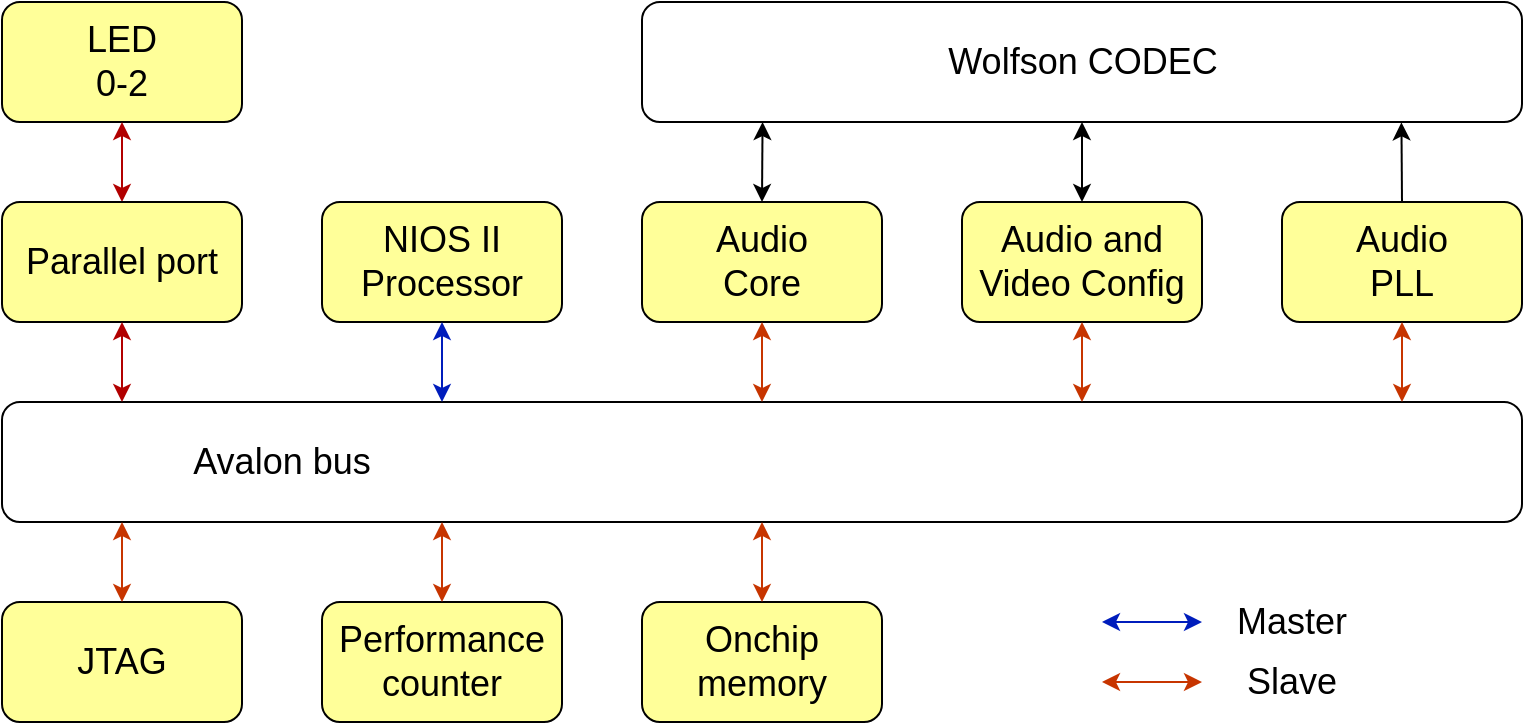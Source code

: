 <mxfile version="21.3.7" type="device">
  <diagram name="Page-1" id="df-2c7o3fvR80B4m2EIF">
    <mxGraphModel dx="1221" dy="664" grid="1" gridSize="10" guides="1" tooltips="1" connect="1" arrows="1" fold="1" page="1" pageScale="1" pageWidth="827" pageHeight="1169" math="0" shadow="0">
      <root>
        <mxCell id="0" />
        <mxCell id="1" parent="0" />
        <mxCell id="2fdZFBAq9TxM26RNQhWu-1" value="" style="rounded=1;whiteSpace=wrap;html=1;fillColor=#FFFF99;" parent="1" vertex="1">
          <mxGeometry x="40" y="20" width="120" height="60" as="geometry" />
        </mxCell>
        <mxCell id="2fdZFBAq9TxM26RNQhWu-2" value="&lt;span style=&quot;font-size: 18px;&quot;&gt;LED&lt;br&gt;0-2&lt;br&gt;&lt;/span&gt;" style="text;html=1;strokeColor=none;fillColor=none;align=center;verticalAlign=middle;whiteSpace=wrap;rounded=0;" parent="1" vertex="1">
          <mxGeometry x="50" y="30" width="100" height="40" as="geometry" />
        </mxCell>
        <mxCell id="2fdZFBAq9TxM26RNQhWu-7" value="" style="rounded=1;whiteSpace=wrap;html=1;" parent="1" vertex="1">
          <mxGeometry x="40" y="220" width="760" height="60" as="geometry" />
        </mxCell>
        <mxCell id="2fdZFBAq9TxM26RNQhWu-8" value="&lt;font style=&quot;font-size: 18px;&quot;&gt;Avalon bus&lt;/font&gt;" style="text;html=1;strokeColor=none;fillColor=none;align=center;verticalAlign=middle;whiteSpace=wrap;rounded=0;" parent="1" vertex="1">
          <mxGeometry x="130" y="230" width="100" height="40" as="geometry" />
        </mxCell>
        <mxCell id="2fdZFBAq9TxM26RNQhWu-17" value="" style="rounded=1;whiteSpace=wrap;html=1;fillColor=#FFFF99;" parent="1" vertex="1">
          <mxGeometry x="200" y="120" width="120" height="60" as="geometry" />
        </mxCell>
        <mxCell id="2fdZFBAq9TxM26RNQhWu-18" value="&lt;font style=&quot;font-size: 18px;&quot;&gt;NIOS II Processor&lt;/font&gt;" style="text;html=1;strokeColor=none;fillColor=none;align=center;verticalAlign=middle;whiteSpace=wrap;rounded=0;" parent="1" vertex="1">
          <mxGeometry x="210" y="130" width="100" height="40" as="geometry" />
        </mxCell>
        <mxCell id="2fdZFBAq9TxM26RNQhWu-21" value="" style="endArrow=classic;startArrow=classic;html=1;rounded=0;entryX=0.5;entryY=1;entryDx=0;entryDy=0;fillColor=#0050ef;strokeColor=#001DBC;" parent="1" target="2fdZFBAq9TxM26RNQhWu-17" edge="1">
          <mxGeometry width="50" height="50" relative="1" as="geometry">
            <mxPoint x="260" y="220" as="sourcePoint" />
            <mxPoint x="160" y="220" as="targetPoint" />
          </mxGeometry>
        </mxCell>
        <mxCell id="2fdZFBAq9TxM26RNQhWu-24" value="" style="endArrow=classic;startArrow=classic;html=1;rounded=0;entryX=0.5;entryY=1;entryDx=0;entryDy=0;fillColor=#e51400;strokeColor=#B20000;" parent="1" target="2fdZFBAq9TxM26RNQhWu-1" edge="1">
          <mxGeometry width="50" height="50" relative="1" as="geometry">
            <mxPoint x="100" y="120" as="sourcePoint" />
            <mxPoint x="-90" y="110" as="targetPoint" />
          </mxGeometry>
        </mxCell>
        <mxCell id="2fdZFBAq9TxM26RNQhWu-30" value="" style="rounded=1;whiteSpace=wrap;html=1;fillColor=#FFFF99;" parent="1" vertex="1">
          <mxGeometry x="200" y="320" width="120" height="60" as="geometry" />
        </mxCell>
        <mxCell id="2fdZFBAq9TxM26RNQhWu-31" value="&lt;font style=&quot;font-size: 18px;&quot;&gt;Performance&lt;br&gt;counter&lt;br&gt;&lt;/font&gt;" style="text;html=1;strokeColor=none;fillColor=none;align=center;verticalAlign=middle;whiteSpace=wrap;rounded=0;" parent="1" vertex="1">
          <mxGeometry x="210" y="330" width="100" height="40" as="geometry" />
        </mxCell>
        <mxCell id="2fdZFBAq9TxM26RNQhWu-32" value="" style="endArrow=classic;startArrow=classic;html=1;rounded=0;exitX=0.5;exitY=0;exitDx=0;exitDy=0;fillColor=#fa6800;strokeColor=#C73500;" parent="1" source="2fdZFBAq9TxM26RNQhWu-30" edge="1">
          <mxGeometry width="50" height="50" relative="1" as="geometry">
            <mxPoint x="360" y="390" as="sourcePoint" />
            <mxPoint x="260" y="280" as="targetPoint" />
          </mxGeometry>
        </mxCell>
        <mxCell id="2fdZFBAq9TxM26RNQhWu-33" value="" style="rounded=1;whiteSpace=wrap;html=1;fillColor=#FFFF99;" parent="1" vertex="1">
          <mxGeometry x="40" y="320" width="120" height="60" as="geometry" />
        </mxCell>
        <mxCell id="2fdZFBAq9TxM26RNQhWu-35" value="" style="endArrow=classic;startArrow=classic;html=1;rounded=0;entryX=0.5;entryY=0;entryDx=0;entryDy=0;fillColor=#fa6800;strokeColor=#C73500;" parent="1" target="2fdZFBAq9TxM26RNQhWu-33" edge="1">
          <mxGeometry width="50" height="50" relative="1" as="geometry">
            <mxPoint x="100" y="280" as="sourcePoint" />
            <mxPoint x="160" y="400" as="targetPoint" />
            <Array as="points">
              <mxPoint x="100" y="300" />
            </Array>
          </mxGeometry>
        </mxCell>
        <mxCell id="2fdZFBAq9TxM26RNQhWu-36" value="" style="rounded=1;whiteSpace=wrap;html=1;fillColor=#FFFF99;" parent="1" vertex="1">
          <mxGeometry x="360" y="120" width="120" height="60" as="geometry" />
        </mxCell>
        <mxCell id="2fdZFBAq9TxM26RNQhWu-38" value="" style="endArrow=classic;startArrow=classic;html=1;rounded=0;fillColor=#fa6800;strokeColor=#C73500;" parent="1" edge="1">
          <mxGeometry width="50" height="50" relative="1" as="geometry">
            <mxPoint x="420" y="220" as="sourcePoint" />
            <mxPoint x="420" y="180" as="targetPoint" />
          </mxGeometry>
        </mxCell>
        <mxCell id="2fdZFBAq9TxM26RNQhWu-41" value="&lt;font style=&quot;font-size: 18px;&quot;&gt;JTAG&lt;/font&gt;" style="text;html=1;strokeColor=none;fillColor=none;align=center;verticalAlign=middle;whiteSpace=wrap;rounded=0;" parent="1" vertex="1">
          <mxGeometry x="50" y="330" width="100" height="40" as="geometry" />
        </mxCell>
        <mxCell id="2fdZFBAq9TxM26RNQhWu-49" value="" style="endArrow=classic;startArrow=classic;html=1;rounded=0;fillColor=#0050ef;strokeColor=#001DBC;" parent="1" edge="1">
          <mxGeometry width="50" height="50" relative="1" as="geometry">
            <mxPoint x="640" y="330" as="sourcePoint" />
            <mxPoint x="590" y="330" as="targetPoint" />
          </mxGeometry>
        </mxCell>
        <mxCell id="2fdZFBAq9TxM26RNQhWu-50" value="" style="endArrow=classic;startArrow=classic;html=1;rounded=0;fillColor=#fa6800;strokeColor=#C73500;" parent="1" edge="1">
          <mxGeometry width="50" height="50" relative="1" as="geometry">
            <mxPoint x="590" y="360" as="sourcePoint" />
            <mxPoint x="640" y="360" as="targetPoint" />
          </mxGeometry>
        </mxCell>
        <mxCell id="2fdZFBAq9TxM26RNQhWu-51" value="&lt;font style=&quot;font-size: 18px;&quot;&gt;Master&lt;br&gt;&lt;/font&gt;" style="text;html=1;strokeColor=none;fillColor=none;align=center;verticalAlign=middle;whiteSpace=wrap;rounded=0;" parent="1" vertex="1">
          <mxGeometry x="660" y="320" width="50" height="20" as="geometry" />
        </mxCell>
        <mxCell id="7jhj6rdcTujtURosXQOu-1" value="&lt;font style=&quot;font-size: 18px;&quot;&gt;Audio&lt;br&gt;Core&lt;br&gt;&lt;/font&gt;" style="text;html=1;strokeColor=none;fillColor=none;align=center;verticalAlign=middle;whiteSpace=wrap;rounded=0;" parent="1" vertex="1">
          <mxGeometry x="370" y="130" width="100" height="40" as="geometry" />
        </mxCell>
        <mxCell id="7jhj6rdcTujtURosXQOu-9" value="&lt;font style=&quot;font-size: 18px;&quot;&gt;Slave&lt;br&gt;&lt;/font&gt;" style="text;html=1;strokeColor=none;fillColor=none;align=center;verticalAlign=middle;whiteSpace=wrap;rounded=0;" parent="1" vertex="1">
          <mxGeometry x="660" y="350" width="50" height="20" as="geometry" />
        </mxCell>
        <mxCell id="dcm8vgPeHdZdAlZa73Xj-2" value="" style="rounded=1;whiteSpace=wrap;html=1;fillColor=#FFFF99;" parent="1" vertex="1">
          <mxGeometry x="360" y="320" width="120" height="60" as="geometry" />
        </mxCell>
        <mxCell id="dcm8vgPeHdZdAlZa73Xj-3" value="&lt;font style=&quot;font-size: 18px;&quot;&gt;Onchip&lt;br&gt;memory&lt;br&gt;&lt;/font&gt;" style="text;html=1;strokeColor=none;fillColor=none;align=center;verticalAlign=middle;whiteSpace=wrap;rounded=0;" parent="1" vertex="1">
          <mxGeometry x="370" y="330" width="100" height="40" as="geometry" />
        </mxCell>
        <mxCell id="dcm8vgPeHdZdAlZa73Xj-4" value="" style="endArrow=classic;startArrow=classic;html=1;rounded=0;exitX=0.5;exitY=0;exitDx=0;exitDy=0;fillColor=#fa6800;strokeColor=#C73500;" parent="1" source="dcm8vgPeHdZdAlZa73Xj-2" edge="1">
          <mxGeometry width="50" height="50" relative="1" as="geometry">
            <mxPoint x="520" y="390" as="sourcePoint" />
            <mxPoint x="420" y="280" as="targetPoint" />
          </mxGeometry>
        </mxCell>
        <mxCell id="dcm8vgPeHdZdAlZa73Xj-5" value="" style="rounded=1;whiteSpace=wrap;html=1;fillColor=#FFFF99;" parent="1" vertex="1">
          <mxGeometry x="40" y="120" width="120" height="60" as="geometry" />
        </mxCell>
        <mxCell id="dcm8vgPeHdZdAlZa73Xj-6" value="&lt;span style=&quot;font-size: 18px;&quot;&gt;Parallel port&lt;/span&gt;" style="text;html=1;strokeColor=none;fillColor=none;align=center;verticalAlign=middle;whiteSpace=wrap;rounded=0;" parent="1" vertex="1">
          <mxGeometry x="50" y="130" width="100" height="40" as="geometry" />
        </mxCell>
        <mxCell id="dcm8vgPeHdZdAlZa73Xj-7" value="" style="endArrow=classic;startArrow=classic;html=1;rounded=0;entryX=0.5;entryY=1;entryDx=0;entryDy=0;fillColor=#e51400;strokeColor=#B20000;" parent="1" target="dcm8vgPeHdZdAlZa73Xj-5" edge="1">
          <mxGeometry width="50" height="50" relative="1" as="geometry">
            <mxPoint x="100" y="220" as="sourcePoint" />
            <mxPoint x="-90" y="210" as="targetPoint" />
          </mxGeometry>
        </mxCell>
        <mxCell id="GKzCAzPT33OoeaNnmTmi-1" value="" style="rounded=1;whiteSpace=wrap;html=1;fillColor=#FFFF99;" parent="1" vertex="1">
          <mxGeometry x="520" y="120" width="120" height="60" as="geometry" />
        </mxCell>
        <mxCell id="GKzCAzPT33OoeaNnmTmi-2" value="" style="endArrow=classic;startArrow=classic;html=1;rounded=0;fillColor=#fa6800;strokeColor=#C73500;" parent="1" edge="1">
          <mxGeometry width="50" height="50" relative="1" as="geometry">
            <mxPoint x="580" y="220" as="sourcePoint" />
            <mxPoint x="580" y="180" as="targetPoint" />
          </mxGeometry>
        </mxCell>
        <mxCell id="GKzCAzPT33OoeaNnmTmi-3" value="&lt;font style=&quot;font-size: 18px;&quot;&gt;Audio and Video Config&lt;br&gt;&lt;/font&gt;" style="text;html=1;strokeColor=none;fillColor=none;align=center;verticalAlign=middle;whiteSpace=wrap;rounded=0;" parent="1" vertex="1">
          <mxGeometry x="525" y="130" width="110" height="40" as="geometry" />
        </mxCell>
        <mxCell id="GKzCAzPT33OoeaNnmTmi-13" value="" style="rounded=1;whiteSpace=wrap;html=1;fillColor=#FFFF99;" parent="1" vertex="1">
          <mxGeometry x="680" y="120" width="120" height="60" as="geometry" />
        </mxCell>
        <mxCell id="GKzCAzPT33OoeaNnmTmi-14" value="" style="endArrow=classic;startArrow=classic;html=1;rounded=0;fillColor=#fa6800;strokeColor=#C73500;" parent="1" edge="1">
          <mxGeometry width="50" height="50" relative="1" as="geometry">
            <mxPoint x="740" y="220" as="sourcePoint" />
            <mxPoint x="740" y="180" as="targetPoint" />
          </mxGeometry>
        </mxCell>
        <mxCell id="GKzCAzPT33OoeaNnmTmi-15" value="&lt;font style=&quot;font-size: 18px;&quot;&gt;Audio&lt;br&gt;PLL&lt;br&gt;&lt;/font&gt;" style="text;html=1;strokeColor=none;fillColor=none;align=center;verticalAlign=middle;whiteSpace=wrap;rounded=0;" parent="1" vertex="1">
          <mxGeometry x="685" y="130" width="110" height="40" as="geometry" />
        </mxCell>
        <mxCell id="GKzCAzPT33OoeaNnmTmi-16" value="" style="rounded=1;whiteSpace=wrap;html=1;fillColor=#FFFFFF;" parent="1" vertex="1">
          <mxGeometry x="360" y="20" width="440" height="60" as="geometry" />
        </mxCell>
        <mxCell id="GKzCAzPT33OoeaNnmTmi-17" value="&lt;span style=&quot;font-size: 18px;&quot;&gt;Wolfson CODEC&lt;br&gt;&lt;/span&gt;" style="text;html=1;strokeColor=none;fillColor=none;align=center;verticalAlign=middle;whiteSpace=wrap;rounded=0;" parent="1" vertex="1">
          <mxGeometry x="492.5" y="30" width="175" height="40" as="geometry" />
        </mxCell>
        <mxCell id="GKzCAzPT33OoeaNnmTmi-18" value="" style="endArrow=classic;startArrow=classic;html=1;rounded=0;exitX=0.5;exitY=0;exitDx=0;exitDy=0;entryX=0.137;entryY=1;entryDx=0;entryDy=0;entryPerimeter=0;" parent="1" source="2fdZFBAq9TxM26RNQhWu-36" target="GKzCAzPT33OoeaNnmTmi-16" edge="1">
          <mxGeometry width="50" height="50" relative="1" as="geometry">
            <mxPoint x="520" y="330" as="sourcePoint" />
            <mxPoint x="570" y="280" as="targetPoint" />
          </mxGeometry>
        </mxCell>
        <mxCell id="GKzCAzPT33OoeaNnmTmi-19" value="" style="endArrow=classic;startArrow=classic;html=1;rounded=0;exitX=0.5;exitY=0;exitDx=0;exitDy=0;entryX=0.5;entryY=1;entryDx=0;entryDy=0;" parent="1" source="GKzCAzPT33OoeaNnmTmi-1" target="GKzCAzPT33OoeaNnmTmi-16" edge="1">
          <mxGeometry width="50" height="50" relative="1" as="geometry">
            <mxPoint x="520" y="330" as="sourcePoint" />
            <mxPoint x="570" y="280" as="targetPoint" />
          </mxGeometry>
        </mxCell>
        <mxCell id="GKzCAzPT33OoeaNnmTmi-20" value="" style="endArrow=classic;html=1;rounded=0;exitX=0.5;exitY=0;exitDx=0;exitDy=0;entryX=0.863;entryY=1.003;entryDx=0;entryDy=0;entryPerimeter=0;" parent="1" source="GKzCAzPT33OoeaNnmTmi-13" target="GKzCAzPT33OoeaNnmTmi-16" edge="1">
          <mxGeometry width="50" height="50" relative="1" as="geometry">
            <mxPoint x="520" y="330" as="sourcePoint" />
            <mxPoint x="570" y="280" as="targetPoint" />
          </mxGeometry>
        </mxCell>
      </root>
    </mxGraphModel>
  </diagram>
</mxfile>
